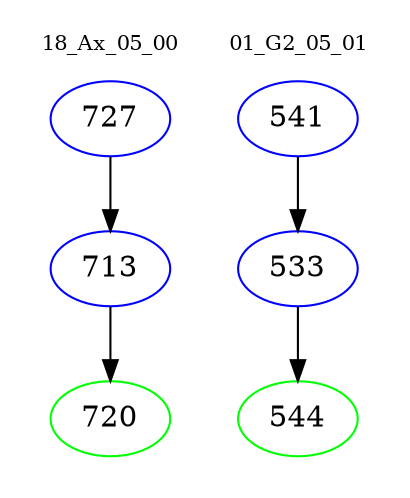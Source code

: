 digraph{
subgraph cluster_0 {
color = white
label = "18_Ax_05_00";
fontsize=10;
T0_727 [label="727", color="blue"]
T0_727 -> T0_713 [color="black"]
T0_713 [label="713", color="blue"]
T0_713 -> T0_720 [color="black"]
T0_720 [label="720", color="green"]
}
subgraph cluster_1 {
color = white
label = "01_G2_05_01";
fontsize=10;
T1_541 [label="541", color="blue"]
T1_541 -> T1_533 [color="black"]
T1_533 [label="533", color="blue"]
T1_533 -> T1_544 [color="black"]
T1_544 [label="544", color="green"]
}
}
